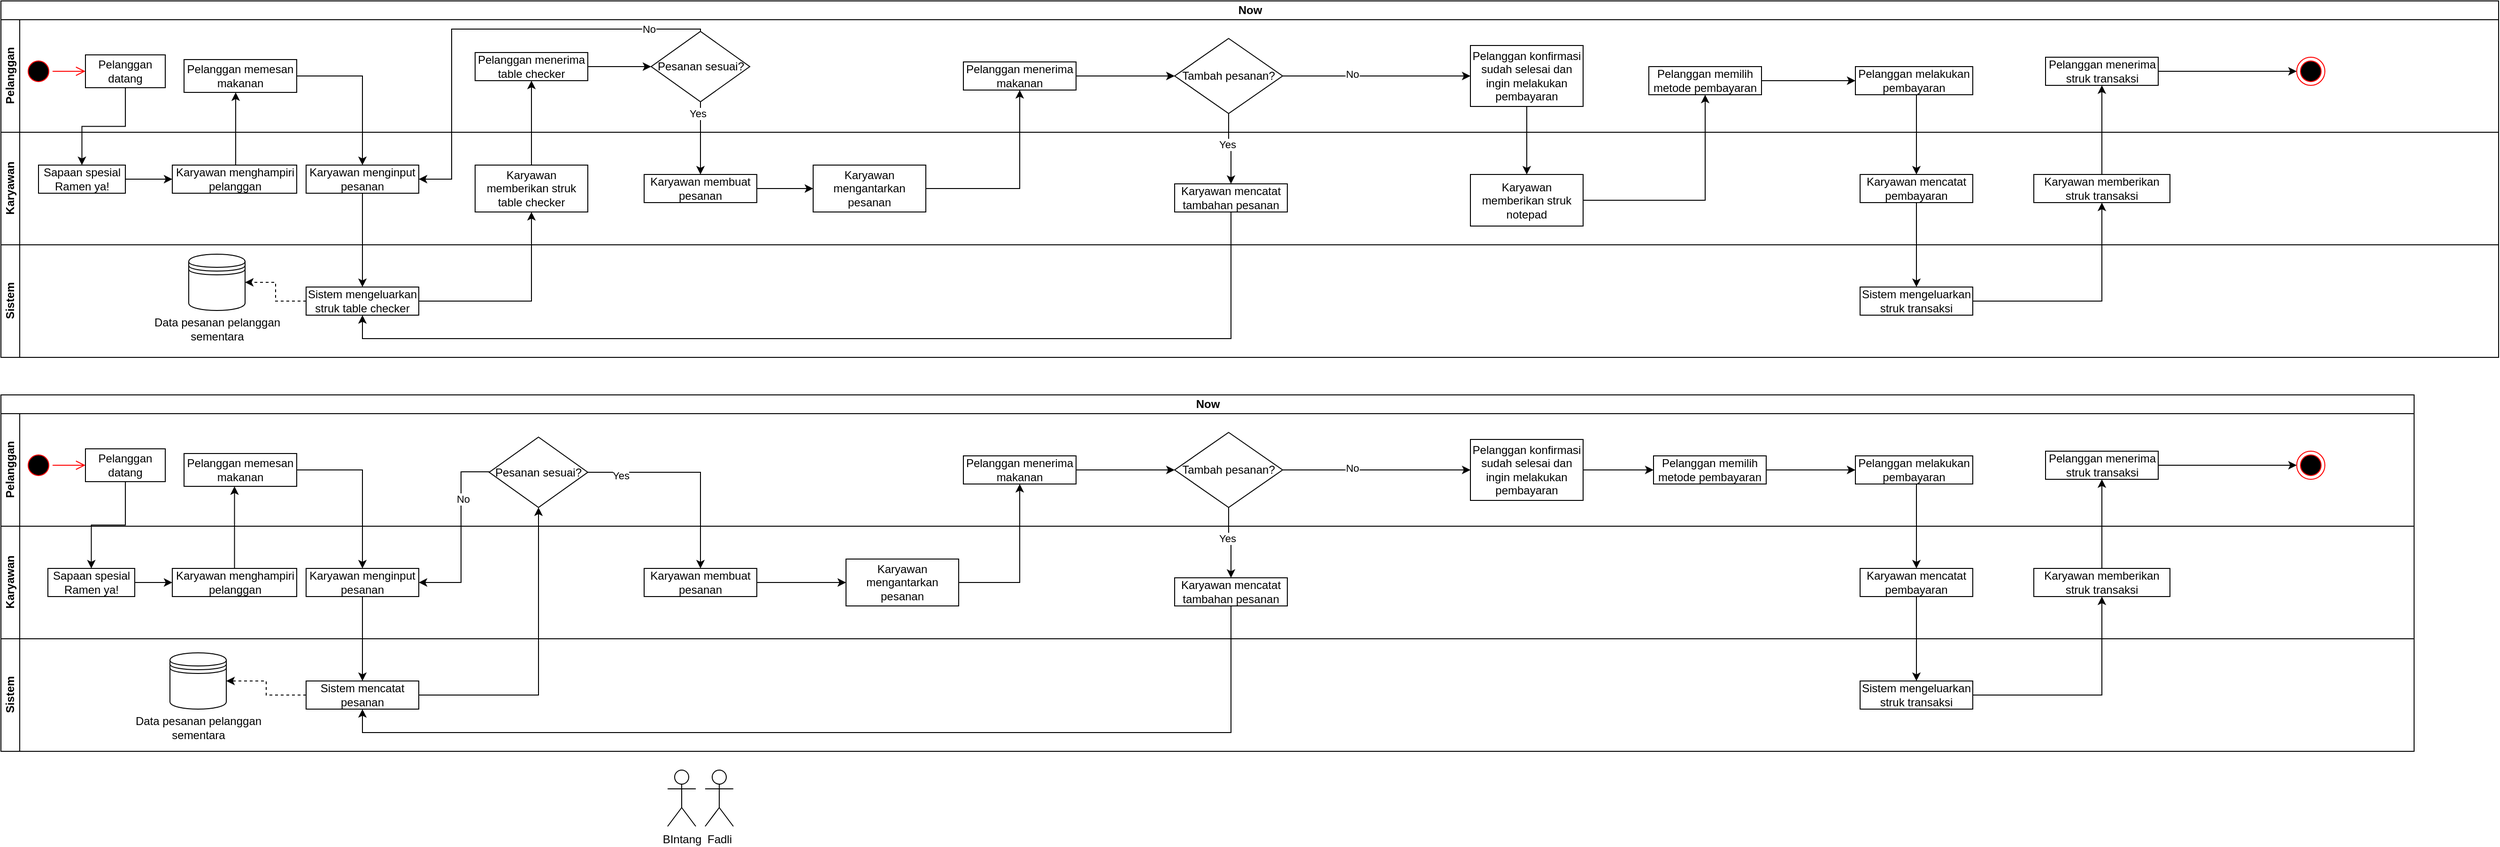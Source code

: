<mxfile version="24.2.1" type="github">
  <diagram name="Page-1" id="SbRCt0ZmpONn0QEV9wR7">
    <mxGraphModel dx="1441" dy="1906" grid="1" gridSize="10" guides="1" tooltips="1" connect="1" arrows="1" fold="1" page="1" pageScale="1" pageWidth="850" pageHeight="1100" math="0" shadow="0">
      <root>
        <mxCell id="0" />
        <mxCell id="1" parent="0" />
        <mxCell id="u6Ao8vptHAUyGuEg6a1v-1" value="Now" style="swimlane;childLayout=stackLayout;resizeParent=1;resizeParentMax=0;horizontal=1;startSize=20;horizontalStack=0;html=1;" parent="1" vertex="1">
          <mxGeometry x="70" y="-100" width="2660" height="380" as="geometry" />
        </mxCell>
        <mxCell id="u6Ao8vptHAUyGuEg6a1v-2" value="Pelanggan" style="swimlane;startSize=20;horizontal=0;html=1;" parent="u6Ao8vptHAUyGuEg6a1v-1" vertex="1">
          <mxGeometry y="20" width="2660" height="120" as="geometry" />
        </mxCell>
        <mxCell id="u6Ao8vptHAUyGuEg6a1v-5" value="" style="ellipse;html=1;shape=startState;fillColor=#000000;strokeColor=#ff0000;" parent="u6Ao8vptHAUyGuEg6a1v-2" vertex="1">
          <mxGeometry x="25" y="40" width="30" height="30" as="geometry" />
        </mxCell>
        <mxCell id="u6Ao8vptHAUyGuEg6a1v-6" value="" style="edgeStyle=orthogonalEdgeStyle;html=1;verticalAlign=bottom;endArrow=open;endSize=8;strokeColor=#ff0000;rounded=0;" parent="u6Ao8vptHAUyGuEg6a1v-2" source="u6Ao8vptHAUyGuEg6a1v-5" target="u6Ao8vptHAUyGuEg6a1v-9" edge="1">
          <mxGeometry relative="1" as="geometry">
            <mxPoint x="40" y="130" as="targetPoint" />
          </mxGeometry>
        </mxCell>
        <mxCell id="u6Ao8vptHAUyGuEg6a1v-9" value="Pelanggan datang" style="rounded=0;whiteSpace=wrap;html=1;" parent="u6Ao8vptHAUyGuEg6a1v-2" vertex="1">
          <mxGeometry x="90" y="37.5" width="85" height="35" as="geometry" />
        </mxCell>
        <mxCell id="u6Ao8vptHAUyGuEg6a1v-12" value="Pelanggan memesan makanan" style="whiteSpace=wrap;html=1;" parent="u6Ao8vptHAUyGuEg6a1v-2" vertex="1">
          <mxGeometry x="195" y="42.5" width="120" height="35" as="geometry" />
        </mxCell>
        <mxCell id="u6Ao8vptHAUyGuEg6a1v-31" style="edgeStyle=orthogonalEdgeStyle;rounded=0;orthogonalLoop=1;jettySize=auto;html=1;" parent="u6Ao8vptHAUyGuEg6a1v-2" source="u6Ao8vptHAUyGuEg6a1v-25" target="u6Ao8vptHAUyGuEg6a1v-30" edge="1">
          <mxGeometry relative="1" as="geometry" />
        </mxCell>
        <mxCell id="u6Ao8vptHAUyGuEg6a1v-48" value="No" style="edgeLabel;html=1;align=center;verticalAlign=middle;resizable=0;points=[];" parent="u6Ao8vptHAUyGuEg6a1v-31" connectable="0" vertex="1">
          <mxGeometry x="-0.259" y="2" relative="1" as="geometry">
            <mxPoint as="offset" />
          </mxGeometry>
        </mxCell>
        <mxCell id="u6Ao8vptHAUyGuEg6a1v-25" value="Tambah pesanan?" style="rhombus;whiteSpace=wrap;html=1;" parent="u6Ao8vptHAUyGuEg6a1v-2" vertex="1">
          <mxGeometry x="1250" y="20" width="115" height="80" as="geometry" />
        </mxCell>
        <mxCell id="u6Ao8vptHAUyGuEg6a1v-28" style="edgeStyle=orthogonalEdgeStyle;rounded=0;orthogonalLoop=1;jettySize=auto;html=1;" parent="u6Ao8vptHAUyGuEg6a1v-2" source="u6Ao8vptHAUyGuEg6a1v-26" target="u6Ao8vptHAUyGuEg6a1v-25" edge="1">
          <mxGeometry relative="1" as="geometry">
            <mxPoint x="1205" y="60" as="targetPoint" />
          </mxGeometry>
        </mxCell>
        <mxCell id="u6Ao8vptHAUyGuEg6a1v-26" value="Pelanggan menerima makanan" style="rounded=0;whiteSpace=wrap;html=1;" parent="u6Ao8vptHAUyGuEg6a1v-2" vertex="1">
          <mxGeometry x="1025" y="45" width="120" height="30" as="geometry" />
        </mxCell>
        <mxCell id="u6Ao8vptHAUyGuEg6a1v-30" value="Pelanggan konfirmasi sudah selesai dan ingin melakukan pembayaran" style="whiteSpace=wrap;html=1;" parent="u6Ao8vptHAUyGuEg6a1v-2" vertex="1">
          <mxGeometry x="1565" y="27.5" width="120" height="65" as="geometry" />
        </mxCell>
        <mxCell id="u6Ao8vptHAUyGuEg6a1v-35" value="Pelanggan melakukan pembayaran" style="whiteSpace=wrap;html=1;" parent="u6Ao8vptHAUyGuEg6a1v-2" vertex="1">
          <mxGeometry x="1975" y="50" width="125" height="30" as="geometry" />
        </mxCell>
        <mxCell id="u6Ao8vptHAUyGuEg6a1v-47" style="edgeStyle=orthogonalEdgeStyle;rounded=0;orthogonalLoop=1;jettySize=auto;html=1;" parent="u6Ao8vptHAUyGuEg6a1v-2" source="u6Ao8vptHAUyGuEg6a1v-44" target="u6Ao8vptHAUyGuEg6a1v-46" edge="1">
          <mxGeometry relative="1" as="geometry" />
        </mxCell>
        <mxCell id="u6Ao8vptHAUyGuEg6a1v-44" value="Pelanggan menerima struk transaksi" style="whiteSpace=wrap;html=1;" parent="u6Ao8vptHAUyGuEg6a1v-2" vertex="1">
          <mxGeometry x="2177.5" y="40" width="120" height="30" as="geometry" />
        </mxCell>
        <mxCell id="u6Ao8vptHAUyGuEg6a1v-46" value="" style="ellipse;html=1;shape=endState;fillColor=#000000;strokeColor=#ff0000;" parent="u6Ao8vptHAUyGuEg6a1v-2" vertex="1">
          <mxGeometry x="2445" y="40" width="30" height="30" as="geometry" />
        </mxCell>
        <mxCell id="u6Ao8vptHAUyGuEg6a1v-56" style="edgeStyle=orthogonalEdgeStyle;rounded=0;orthogonalLoop=1;jettySize=auto;html=1;" parent="u6Ao8vptHAUyGuEg6a1v-2" source="u6Ao8vptHAUyGuEg6a1v-54" target="u6Ao8vptHAUyGuEg6a1v-35" edge="1">
          <mxGeometry relative="1" as="geometry" />
        </mxCell>
        <mxCell id="u6Ao8vptHAUyGuEg6a1v-54" value="Pelanggan memilih metode pembayaran" style="whiteSpace=wrap;html=1;" parent="u6Ao8vptHAUyGuEg6a1v-2" vertex="1">
          <mxGeometry x="1755" y="50" width="120" height="30" as="geometry" />
        </mxCell>
        <mxCell id="u6Ao8vptHAUyGuEg6a1v-57" style="edgeStyle=orthogonalEdgeStyle;rounded=0;orthogonalLoop=1;jettySize=auto;html=1;exitX=0.5;exitY=1;exitDx=0;exitDy=0;" parent="u6Ao8vptHAUyGuEg6a1v-2" source="u6Ao8vptHAUyGuEg6a1v-35" target="u6Ao8vptHAUyGuEg6a1v-35" edge="1">
          <mxGeometry relative="1" as="geometry" />
        </mxCell>
        <mxCell id="u6Ao8vptHAUyGuEg6a1v-211" style="edgeStyle=orthogonalEdgeStyle;rounded=0;orthogonalLoop=1;jettySize=auto;html=1;" parent="u6Ao8vptHAUyGuEg6a1v-2" source="u6Ao8vptHAUyGuEg6a1v-63" target="u6Ao8vptHAUyGuEg6a1v-66" edge="1">
          <mxGeometry relative="1" as="geometry" />
        </mxCell>
        <mxCell id="u6Ao8vptHAUyGuEg6a1v-63" value="Pelanggan menerima table checker" style="rounded=0;whiteSpace=wrap;html=1;" parent="u6Ao8vptHAUyGuEg6a1v-2" vertex="1">
          <mxGeometry x="505" y="35" width="120" height="30" as="geometry" />
        </mxCell>
        <mxCell id="u6Ao8vptHAUyGuEg6a1v-66" value="Pesanan sesuai?" style="rhombus;whiteSpace=wrap;html=1;" parent="u6Ao8vptHAUyGuEg6a1v-2" vertex="1">
          <mxGeometry x="692.5" y="12.5" width="105" height="75" as="geometry" />
        </mxCell>
        <mxCell id="u6Ao8vptHAUyGuEg6a1v-3" value="Karyawan" style="swimlane;startSize=20;horizontal=0;html=1;" parent="u6Ao8vptHAUyGuEg6a1v-1" vertex="1">
          <mxGeometry y="140" width="2660" height="120" as="geometry" />
        </mxCell>
        <mxCell id="u6Ao8vptHAUyGuEg6a1v-10" value="Karyawan menghampiri pelanggan" style="whiteSpace=wrap;html=1;" parent="u6Ao8vptHAUyGuEg6a1v-3" vertex="1">
          <mxGeometry x="182.5" y="35" width="132.5" height="30" as="geometry" />
        </mxCell>
        <mxCell id="u6Ao8vptHAUyGuEg6a1v-14" value="Karyawan menginput pesanan" style="whiteSpace=wrap;html=1;" parent="u6Ao8vptHAUyGuEg6a1v-3" vertex="1">
          <mxGeometry x="325" y="35" width="120" height="30" as="geometry" />
        </mxCell>
        <mxCell id="u6Ao8vptHAUyGuEg6a1v-18" value="Karyawan memberikan struk table checker" style="whiteSpace=wrap;html=1;" parent="u6Ao8vptHAUyGuEg6a1v-3" vertex="1">
          <mxGeometry x="505" y="35" width="120" height="50" as="geometry" />
        </mxCell>
        <mxCell id="u6Ao8vptHAUyGuEg6a1v-20" value="Karyawan mengantarkan pesanan" style="rounded=0;whiteSpace=wrap;html=1;" parent="u6Ao8vptHAUyGuEg6a1v-3" vertex="1">
          <mxGeometry x="865" y="35" width="120" height="50" as="geometry" />
        </mxCell>
        <mxCell id="u6Ao8vptHAUyGuEg6a1v-23" style="edgeStyle=orthogonalEdgeStyle;rounded=0;orthogonalLoop=1;jettySize=auto;html=1;" parent="u6Ao8vptHAUyGuEg6a1v-3" source="u6Ao8vptHAUyGuEg6a1v-21" target="u6Ao8vptHAUyGuEg6a1v-20" edge="1">
          <mxGeometry relative="1" as="geometry" />
        </mxCell>
        <mxCell id="u6Ao8vptHAUyGuEg6a1v-21" value="Karyawan membuat pesanan" style="rounded=0;whiteSpace=wrap;html=1;" parent="u6Ao8vptHAUyGuEg6a1v-3" vertex="1">
          <mxGeometry x="685" y="45" width="120" height="30" as="geometry" />
        </mxCell>
        <mxCell id="u6Ao8vptHAUyGuEg6a1v-33" value="Karyawan memberikan struk notepad" style="whiteSpace=wrap;html=1;" parent="u6Ao8vptHAUyGuEg6a1v-3" vertex="1">
          <mxGeometry x="1565" y="45" width="120" height="55" as="geometry" />
        </mxCell>
        <mxCell id="u6Ao8vptHAUyGuEg6a1v-37" value="Karyawan mencatat pembayaran" style="whiteSpace=wrap;html=1;" parent="u6Ao8vptHAUyGuEg6a1v-3" vertex="1">
          <mxGeometry x="1980" y="45" width="120" height="30" as="geometry" />
        </mxCell>
        <mxCell id="u6Ao8vptHAUyGuEg6a1v-41" value="Karyawan memberikan struk transaksi" style="whiteSpace=wrap;html=1;" parent="u6Ao8vptHAUyGuEg6a1v-3" vertex="1">
          <mxGeometry x="2165" y="45" width="145" height="30" as="geometry" />
        </mxCell>
        <mxCell id="u6Ao8vptHAUyGuEg6a1v-49" value="Karyawan mencatat tambahan pesanan" style="whiteSpace=wrap;html=1;" parent="u6Ao8vptHAUyGuEg6a1v-3" vertex="1">
          <mxGeometry x="1250" y="55" width="120" height="30" as="geometry" />
        </mxCell>
        <mxCell id="u6Ao8vptHAUyGuEg6a1v-215" style="edgeStyle=orthogonalEdgeStyle;rounded=0;orthogonalLoop=1;jettySize=auto;html=1;" parent="u6Ao8vptHAUyGuEg6a1v-3" source="u6Ao8vptHAUyGuEg6a1v-213" target="u6Ao8vptHAUyGuEg6a1v-10" edge="1">
          <mxGeometry relative="1" as="geometry" />
        </mxCell>
        <mxCell id="u6Ao8vptHAUyGuEg6a1v-213" value="Sapaan spesial Ramen ya!" style="whiteSpace=wrap;html=1;" parent="u6Ao8vptHAUyGuEg6a1v-3" vertex="1">
          <mxGeometry x="40" y="35" width="92.5" height="30" as="geometry" />
        </mxCell>
        <mxCell id="u6Ao8vptHAUyGuEg6a1v-4" value="Sistem" style="swimlane;startSize=20;horizontal=0;html=1;" parent="u6Ao8vptHAUyGuEg6a1v-1" vertex="1">
          <mxGeometry y="260" width="2660" height="120" as="geometry" />
        </mxCell>
        <mxCell id="u6Ao8vptHAUyGuEg6a1v-210" style="edgeStyle=orthogonalEdgeStyle;rounded=0;orthogonalLoop=1;jettySize=auto;html=1;dashed=1;" parent="u6Ao8vptHAUyGuEg6a1v-4" source="u6Ao8vptHAUyGuEg6a1v-16" target="u6Ao8vptHAUyGuEg6a1v-207" edge="1">
          <mxGeometry relative="1" as="geometry" />
        </mxCell>
        <mxCell id="u6Ao8vptHAUyGuEg6a1v-16" value="Sistem mengeluarkan struk table checker" style="whiteSpace=wrap;html=1;" parent="u6Ao8vptHAUyGuEg6a1v-4" vertex="1">
          <mxGeometry x="325" y="45" width="120" height="30" as="geometry" />
        </mxCell>
        <mxCell id="u6Ao8vptHAUyGuEg6a1v-39" value="Sistem mengeluarkan struk transaksi" style="whiteSpace=wrap;html=1;" parent="u6Ao8vptHAUyGuEg6a1v-4" vertex="1">
          <mxGeometry x="1980" y="45" width="120" height="30" as="geometry" />
        </mxCell>
        <mxCell id="u6Ao8vptHAUyGuEg6a1v-207" value="" style="shape=datastore;whiteSpace=wrap;html=1;" parent="u6Ao8vptHAUyGuEg6a1v-4" vertex="1">
          <mxGeometry x="200" y="10" width="60" height="60" as="geometry" />
        </mxCell>
        <mxCell id="u6Ao8vptHAUyGuEg6a1v-208" value="Data pesanan pelanggan&lt;br&gt;sementara" style="text;html=1;align=center;verticalAlign=middle;resizable=0;points=[];autosize=1;strokeColor=none;fillColor=none;" parent="u6Ao8vptHAUyGuEg6a1v-4" vertex="1">
          <mxGeometry x="150" y="70" width="160" height="40" as="geometry" />
        </mxCell>
        <mxCell id="u6Ao8vptHAUyGuEg6a1v-13" style="edgeStyle=orthogonalEdgeStyle;rounded=0;orthogonalLoop=1;jettySize=auto;html=1;" parent="u6Ao8vptHAUyGuEg6a1v-1" source="u6Ao8vptHAUyGuEg6a1v-10" target="u6Ao8vptHAUyGuEg6a1v-12" edge="1">
          <mxGeometry relative="1" as="geometry">
            <Array as="points">
              <mxPoint x="250" y="140" />
              <mxPoint x="250" y="140" />
            </Array>
          </mxGeometry>
        </mxCell>
        <mxCell id="u6Ao8vptHAUyGuEg6a1v-15" style="edgeStyle=orthogonalEdgeStyle;rounded=0;orthogonalLoop=1;jettySize=auto;html=1;" parent="u6Ao8vptHAUyGuEg6a1v-1" source="u6Ao8vptHAUyGuEg6a1v-12" target="u6Ao8vptHAUyGuEg6a1v-14" edge="1">
          <mxGeometry relative="1" as="geometry" />
        </mxCell>
        <mxCell id="u6Ao8vptHAUyGuEg6a1v-17" style="edgeStyle=orthogonalEdgeStyle;rounded=0;orthogonalLoop=1;jettySize=auto;html=1;" parent="u6Ao8vptHAUyGuEg6a1v-1" source="u6Ao8vptHAUyGuEg6a1v-14" target="u6Ao8vptHAUyGuEg6a1v-16" edge="1">
          <mxGeometry relative="1" as="geometry" />
        </mxCell>
        <mxCell id="u6Ao8vptHAUyGuEg6a1v-19" style="edgeStyle=orthogonalEdgeStyle;rounded=0;orthogonalLoop=1;jettySize=auto;html=1;" parent="u6Ao8vptHAUyGuEg6a1v-1" source="u6Ao8vptHAUyGuEg6a1v-16" target="u6Ao8vptHAUyGuEg6a1v-18" edge="1">
          <mxGeometry relative="1" as="geometry" />
        </mxCell>
        <mxCell id="u6Ao8vptHAUyGuEg6a1v-27" style="edgeStyle=orthogonalEdgeStyle;rounded=0;orthogonalLoop=1;jettySize=auto;html=1;" parent="u6Ao8vptHAUyGuEg6a1v-1" source="u6Ao8vptHAUyGuEg6a1v-20" target="u6Ao8vptHAUyGuEg6a1v-26" edge="1">
          <mxGeometry relative="1" as="geometry" />
        </mxCell>
        <mxCell id="u6Ao8vptHAUyGuEg6a1v-34" style="edgeStyle=orthogonalEdgeStyle;rounded=0;orthogonalLoop=1;jettySize=auto;html=1;" parent="u6Ao8vptHAUyGuEg6a1v-1" source="u6Ao8vptHAUyGuEg6a1v-30" target="u6Ao8vptHAUyGuEg6a1v-33" edge="1">
          <mxGeometry relative="1" as="geometry" />
        </mxCell>
        <mxCell id="u6Ao8vptHAUyGuEg6a1v-50" style="edgeStyle=orthogonalEdgeStyle;rounded=0;orthogonalLoop=1;jettySize=auto;html=1;" parent="u6Ao8vptHAUyGuEg6a1v-1" source="u6Ao8vptHAUyGuEg6a1v-25" target="u6Ao8vptHAUyGuEg6a1v-49" edge="1">
          <mxGeometry relative="1" as="geometry" />
        </mxCell>
        <mxCell id="u6Ao8vptHAUyGuEg6a1v-51" value="Yes" style="edgeLabel;html=1;align=center;verticalAlign=middle;resizable=0;points=[];" parent="u6Ao8vptHAUyGuEg6a1v-50" connectable="0" vertex="1">
          <mxGeometry x="-0.145" y="-2" relative="1" as="geometry">
            <mxPoint as="offset" />
          </mxGeometry>
        </mxCell>
        <mxCell id="u6Ao8vptHAUyGuEg6a1v-52" style="edgeStyle=orthogonalEdgeStyle;rounded=0;orthogonalLoop=1;jettySize=auto;html=1;" parent="u6Ao8vptHAUyGuEg6a1v-1" source="u6Ao8vptHAUyGuEg6a1v-49" target="u6Ao8vptHAUyGuEg6a1v-16" edge="1">
          <mxGeometry relative="1" as="geometry">
            <Array as="points">
              <mxPoint x="1310" y="360" />
              <mxPoint x="385" y="360" />
            </Array>
          </mxGeometry>
        </mxCell>
        <mxCell id="u6Ao8vptHAUyGuEg6a1v-55" style="edgeStyle=orthogonalEdgeStyle;rounded=0;orthogonalLoop=1;jettySize=auto;html=1;" parent="u6Ao8vptHAUyGuEg6a1v-1" source="u6Ao8vptHAUyGuEg6a1v-33" target="u6Ao8vptHAUyGuEg6a1v-54" edge="1">
          <mxGeometry relative="1" as="geometry" />
        </mxCell>
        <mxCell id="u6Ao8vptHAUyGuEg6a1v-59" style="edgeStyle=orthogonalEdgeStyle;rounded=0;orthogonalLoop=1;jettySize=auto;html=1;" parent="u6Ao8vptHAUyGuEg6a1v-1" source="u6Ao8vptHAUyGuEg6a1v-37" target="u6Ao8vptHAUyGuEg6a1v-39" edge="1">
          <mxGeometry relative="1" as="geometry">
            <Array as="points">
              <mxPoint x="2040" y="280" />
              <mxPoint x="2040" y="280" />
            </Array>
          </mxGeometry>
        </mxCell>
        <mxCell id="u6Ao8vptHAUyGuEg6a1v-60" style="edgeStyle=orthogonalEdgeStyle;rounded=0;orthogonalLoop=1;jettySize=auto;html=1;" parent="u6Ao8vptHAUyGuEg6a1v-1" source="u6Ao8vptHAUyGuEg6a1v-39" target="u6Ao8vptHAUyGuEg6a1v-41" edge="1">
          <mxGeometry relative="1" as="geometry" />
        </mxCell>
        <mxCell id="u6Ao8vptHAUyGuEg6a1v-61" style="edgeStyle=orthogonalEdgeStyle;rounded=0;orthogonalLoop=1;jettySize=auto;html=1;" parent="u6Ao8vptHAUyGuEg6a1v-1" source="u6Ao8vptHAUyGuEg6a1v-41" target="u6Ao8vptHAUyGuEg6a1v-44" edge="1">
          <mxGeometry relative="1" as="geometry" />
        </mxCell>
        <mxCell id="u6Ao8vptHAUyGuEg6a1v-64" style="edgeStyle=orthogonalEdgeStyle;rounded=0;orthogonalLoop=1;jettySize=auto;html=1;" parent="u6Ao8vptHAUyGuEg6a1v-1" source="u6Ao8vptHAUyGuEg6a1v-18" target="u6Ao8vptHAUyGuEg6a1v-63" edge="1">
          <mxGeometry relative="1" as="geometry" />
        </mxCell>
        <mxCell id="u6Ao8vptHAUyGuEg6a1v-69" style="edgeStyle=orthogonalEdgeStyle;rounded=0;orthogonalLoop=1;jettySize=auto;html=1;" parent="u6Ao8vptHAUyGuEg6a1v-1" source="u6Ao8vptHAUyGuEg6a1v-66" target="u6Ao8vptHAUyGuEg6a1v-21" edge="1">
          <mxGeometry relative="1" as="geometry" />
        </mxCell>
        <mxCell id="u6Ao8vptHAUyGuEg6a1v-70" value="Yes" style="edgeLabel;html=1;align=center;verticalAlign=middle;resizable=0;points=[];" parent="u6Ao8vptHAUyGuEg6a1v-69" connectable="0" vertex="1">
          <mxGeometry x="-0.686" y="-3" relative="1" as="geometry">
            <mxPoint as="offset" />
          </mxGeometry>
        </mxCell>
        <mxCell id="u6Ao8vptHAUyGuEg6a1v-67" style="edgeStyle=orthogonalEdgeStyle;rounded=0;orthogonalLoop=1;jettySize=auto;html=1;exitX=0.5;exitY=0;exitDx=0;exitDy=0;" parent="u6Ao8vptHAUyGuEg6a1v-1" source="u6Ao8vptHAUyGuEg6a1v-66" target="u6Ao8vptHAUyGuEg6a1v-14" edge="1">
          <mxGeometry relative="1" as="geometry">
            <Array as="points">
              <mxPoint x="745" y="30" />
              <mxPoint x="480" y="30" />
              <mxPoint x="480" y="190" />
            </Array>
          </mxGeometry>
        </mxCell>
        <mxCell id="u6Ao8vptHAUyGuEg6a1v-68" value="No" style="edgeLabel;html=1;align=center;verticalAlign=middle;resizable=0;points=[];" parent="u6Ao8vptHAUyGuEg6a1v-67" connectable="0" vertex="1">
          <mxGeometry x="-0.75" relative="1" as="geometry">
            <mxPoint as="offset" />
          </mxGeometry>
        </mxCell>
        <mxCell id="u6Ao8vptHAUyGuEg6a1v-71" style="edgeStyle=orthogonalEdgeStyle;rounded=0;orthogonalLoop=1;jettySize=auto;html=1;" parent="u6Ao8vptHAUyGuEg6a1v-1" source="u6Ao8vptHAUyGuEg6a1v-35" target="u6Ao8vptHAUyGuEg6a1v-37" edge="1">
          <mxGeometry relative="1" as="geometry">
            <Array as="points">
              <mxPoint x="2040" y="120" />
              <mxPoint x="2040" y="120" />
            </Array>
          </mxGeometry>
        </mxCell>
        <mxCell id="u6Ao8vptHAUyGuEg6a1v-214" style="edgeStyle=orthogonalEdgeStyle;rounded=0;orthogonalLoop=1;jettySize=auto;html=1;" parent="u6Ao8vptHAUyGuEg6a1v-1" source="u6Ao8vptHAUyGuEg6a1v-9" target="u6Ao8vptHAUyGuEg6a1v-213" edge="1">
          <mxGeometry relative="1" as="geometry" />
        </mxCell>
        <mxCell id="u6Ao8vptHAUyGuEg6a1v-141" value="Now" style="swimlane;childLayout=stackLayout;resizeParent=1;resizeParentMax=0;horizontal=1;startSize=20;horizontalStack=0;html=1;" parent="1" vertex="1">
          <mxGeometry x="70" y="320" width="2570" height="380" as="geometry" />
        </mxCell>
        <mxCell id="u6Ao8vptHAUyGuEg6a1v-142" value="Pelanggan" style="swimlane;startSize=20;horizontal=0;html=1;" parent="u6Ao8vptHAUyGuEg6a1v-141" vertex="1">
          <mxGeometry y="20" width="2570" height="120" as="geometry" />
        </mxCell>
        <mxCell id="u6Ao8vptHAUyGuEg6a1v-143" value="" style="ellipse;html=1;shape=startState;fillColor=#000000;strokeColor=#ff0000;" parent="u6Ao8vptHAUyGuEg6a1v-142" vertex="1">
          <mxGeometry x="25" y="40" width="30" height="30" as="geometry" />
        </mxCell>
        <mxCell id="u6Ao8vptHAUyGuEg6a1v-144" value="" style="edgeStyle=orthogonalEdgeStyle;html=1;verticalAlign=bottom;endArrow=open;endSize=8;strokeColor=#ff0000;rounded=0;" parent="u6Ao8vptHAUyGuEg6a1v-142" source="u6Ao8vptHAUyGuEg6a1v-143" target="u6Ao8vptHAUyGuEg6a1v-145" edge="1">
          <mxGeometry relative="1" as="geometry">
            <mxPoint x="40" y="130" as="targetPoint" />
          </mxGeometry>
        </mxCell>
        <mxCell id="u6Ao8vptHAUyGuEg6a1v-145" value="Pelanggan datang" style="rounded=0;whiteSpace=wrap;html=1;" parent="u6Ao8vptHAUyGuEg6a1v-142" vertex="1">
          <mxGeometry x="90" y="37.5" width="85" height="35" as="geometry" />
        </mxCell>
        <mxCell id="u6Ao8vptHAUyGuEg6a1v-146" value="Pelanggan memesan makanan" style="whiteSpace=wrap;html=1;" parent="u6Ao8vptHAUyGuEg6a1v-142" vertex="1">
          <mxGeometry x="195" y="42.5" width="120" height="35" as="geometry" />
        </mxCell>
        <mxCell id="u6Ao8vptHAUyGuEg6a1v-147" style="edgeStyle=orthogonalEdgeStyle;rounded=0;orthogonalLoop=1;jettySize=auto;html=1;" parent="u6Ao8vptHAUyGuEg6a1v-142" source="u6Ao8vptHAUyGuEg6a1v-149" target="u6Ao8vptHAUyGuEg6a1v-153" edge="1">
          <mxGeometry relative="1" as="geometry" />
        </mxCell>
        <mxCell id="u6Ao8vptHAUyGuEg6a1v-148" value="No" style="edgeLabel;html=1;align=center;verticalAlign=middle;resizable=0;points=[];" parent="u6Ao8vptHAUyGuEg6a1v-147" connectable="0" vertex="1">
          <mxGeometry x="-0.259" y="2" relative="1" as="geometry">
            <mxPoint as="offset" />
          </mxGeometry>
        </mxCell>
        <mxCell id="u6Ao8vptHAUyGuEg6a1v-149" value="Tambah pesanan?" style="rhombus;whiteSpace=wrap;html=1;" parent="u6Ao8vptHAUyGuEg6a1v-142" vertex="1">
          <mxGeometry x="1250" y="20" width="115" height="80" as="geometry" />
        </mxCell>
        <mxCell id="u6Ao8vptHAUyGuEg6a1v-150" style="edgeStyle=orthogonalEdgeStyle;rounded=0;orthogonalLoop=1;jettySize=auto;html=1;" parent="u6Ao8vptHAUyGuEg6a1v-142" source="u6Ao8vptHAUyGuEg6a1v-151" target="u6Ao8vptHAUyGuEg6a1v-149" edge="1">
          <mxGeometry relative="1" as="geometry">
            <mxPoint x="1205" y="60" as="targetPoint" />
          </mxGeometry>
        </mxCell>
        <mxCell id="u6Ao8vptHAUyGuEg6a1v-151" value="Pelanggan menerima makanan" style="rounded=0;whiteSpace=wrap;html=1;" parent="u6Ao8vptHAUyGuEg6a1v-142" vertex="1">
          <mxGeometry x="1025" y="45" width="120" height="30" as="geometry" />
        </mxCell>
        <mxCell id="u6Ao8vptHAUyGuEg6a1v-152" style="edgeStyle=orthogonalEdgeStyle;rounded=0;orthogonalLoop=1;jettySize=auto;html=1;" parent="u6Ao8vptHAUyGuEg6a1v-142" source="u6Ao8vptHAUyGuEg6a1v-153" target="u6Ao8vptHAUyGuEg6a1v-159" edge="1">
          <mxGeometry relative="1" as="geometry" />
        </mxCell>
        <mxCell id="u6Ao8vptHAUyGuEg6a1v-153" value="Pelanggan konfirmasi sudah selesai dan ingin melakukan pembayaran" style="whiteSpace=wrap;html=1;" parent="u6Ao8vptHAUyGuEg6a1v-142" vertex="1">
          <mxGeometry x="1565" y="27.5" width="120" height="65" as="geometry" />
        </mxCell>
        <mxCell id="u6Ao8vptHAUyGuEg6a1v-154" value="Pelanggan melakukan pembayaran" style="whiteSpace=wrap;html=1;" parent="u6Ao8vptHAUyGuEg6a1v-142" vertex="1">
          <mxGeometry x="1975" y="45" width="125" height="30" as="geometry" />
        </mxCell>
        <mxCell id="u6Ao8vptHAUyGuEg6a1v-155" style="edgeStyle=orthogonalEdgeStyle;rounded=0;orthogonalLoop=1;jettySize=auto;html=1;" parent="u6Ao8vptHAUyGuEg6a1v-142" source="u6Ao8vptHAUyGuEg6a1v-156" target="u6Ao8vptHAUyGuEg6a1v-157" edge="1">
          <mxGeometry relative="1" as="geometry" />
        </mxCell>
        <mxCell id="u6Ao8vptHAUyGuEg6a1v-156" value="Pelanggan menerima struk transaksi" style="whiteSpace=wrap;html=1;" parent="u6Ao8vptHAUyGuEg6a1v-142" vertex="1">
          <mxGeometry x="2177.5" y="40" width="120" height="30" as="geometry" />
        </mxCell>
        <mxCell id="u6Ao8vptHAUyGuEg6a1v-157" value="" style="ellipse;html=1;shape=endState;fillColor=#000000;strokeColor=#ff0000;" parent="u6Ao8vptHAUyGuEg6a1v-142" vertex="1">
          <mxGeometry x="2445" y="40" width="30" height="30" as="geometry" />
        </mxCell>
        <mxCell id="u6Ao8vptHAUyGuEg6a1v-158" style="edgeStyle=orthogonalEdgeStyle;rounded=0;orthogonalLoop=1;jettySize=auto;html=1;" parent="u6Ao8vptHAUyGuEg6a1v-142" source="u6Ao8vptHAUyGuEg6a1v-159" target="u6Ao8vptHAUyGuEg6a1v-154" edge="1">
          <mxGeometry relative="1" as="geometry" />
        </mxCell>
        <mxCell id="u6Ao8vptHAUyGuEg6a1v-159" value="Pelanggan memilih metode pembayaran" style="whiteSpace=wrap;html=1;" parent="u6Ao8vptHAUyGuEg6a1v-142" vertex="1">
          <mxGeometry x="1760" y="45" width="120" height="30" as="geometry" />
        </mxCell>
        <mxCell id="u6Ao8vptHAUyGuEg6a1v-160" style="edgeStyle=orthogonalEdgeStyle;rounded=0;orthogonalLoop=1;jettySize=auto;html=1;exitX=0.5;exitY=1;exitDx=0;exitDy=0;" parent="u6Ao8vptHAUyGuEg6a1v-142" source="u6Ao8vptHAUyGuEg6a1v-154" target="u6Ao8vptHAUyGuEg6a1v-154" edge="1">
          <mxGeometry relative="1" as="geometry" />
        </mxCell>
        <mxCell id="u6Ao8vptHAUyGuEg6a1v-161" value="Pesanan sesuai?" style="rhombus;whiteSpace=wrap;html=1;" parent="u6Ao8vptHAUyGuEg6a1v-142" vertex="1">
          <mxGeometry x="520" y="25" width="105" height="75" as="geometry" />
        </mxCell>
        <mxCell id="u6Ao8vptHAUyGuEg6a1v-162" value="Karyawan" style="swimlane;startSize=20;horizontal=0;html=1;" parent="u6Ao8vptHAUyGuEg6a1v-141" vertex="1">
          <mxGeometry y="140" width="2570" height="120" as="geometry" />
        </mxCell>
        <mxCell id="u6Ao8vptHAUyGuEg6a1v-163" value="Karyawan menghampiri pelanggan" style="whiteSpace=wrap;html=1;" parent="u6Ao8vptHAUyGuEg6a1v-162" vertex="1">
          <mxGeometry x="182.5" y="45" width="132.5" height="30" as="geometry" />
        </mxCell>
        <mxCell id="u6Ao8vptHAUyGuEg6a1v-164" value="Karyawan menginput pesanan" style="whiteSpace=wrap;html=1;" parent="u6Ao8vptHAUyGuEg6a1v-162" vertex="1">
          <mxGeometry x="325" y="45" width="120" height="30" as="geometry" />
        </mxCell>
        <mxCell id="u6Ao8vptHAUyGuEg6a1v-165" value="Karyawan mengantarkan pesanan" style="rounded=0;whiteSpace=wrap;html=1;" parent="u6Ao8vptHAUyGuEg6a1v-162" vertex="1">
          <mxGeometry x="900" y="35" width="120" height="50" as="geometry" />
        </mxCell>
        <mxCell id="u6Ao8vptHAUyGuEg6a1v-166" style="edgeStyle=orthogonalEdgeStyle;rounded=0;orthogonalLoop=1;jettySize=auto;html=1;" parent="u6Ao8vptHAUyGuEg6a1v-162" source="u6Ao8vptHAUyGuEg6a1v-167" target="u6Ao8vptHAUyGuEg6a1v-165" edge="1">
          <mxGeometry relative="1" as="geometry" />
        </mxCell>
        <mxCell id="u6Ao8vptHAUyGuEg6a1v-167" value="Karyawan membuat pesanan" style="rounded=0;whiteSpace=wrap;html=1;" parent="u6Ao8vptHAUyGuEg6a1v-162" vertex="1">
          <mxGeometry x="685" y="45" width="120" height="30" as="geometry" />
        </mxCell>
        <mxCell id="u6Ao8vptHAUyGuEg6a1v-168" value="Karyawan mencatat pembayaran" style="whiteSpace=wrap;html=1;" parent="u6Ao8vptHAUyGuEg6a1v-162" vertex="1">
          <mxGeometry x="1980" y="45" width="120" height="30" as="geometry" />
        </mxCell>
        <mxCell id="u6Ao8vptHAUyGuEg6a1v-169" value="Karyawan memberikan struk transaksi" style="whiteSpace=wrap;html=1;" parent="u6Ao8vptHAUyGuEg6a1v-162" vertex="1">
          <mxGeometry x="2165" y="45" width="145" height="30" as="geometry" />
        </mxCell>
        <mxCell id="u6Ao8vptHAUyGuEg6a1v-170" value="Karyawan mencatat tambahan pesanan" style="whiteSpace=wrap;html=1;" parent="u6Ao8vptHAUyGuEg6a1v-162" vertex="1">
          <mxGeometry x="1250" y="55" width="120" height="30" as="geometry" />
        </mxCell>
        <mxCell id="u6Ao8vptHAUyGuEg6a1v-217" style="edgeStyle=orthogonalEdgeStyle;rounded=0;orthogonalLoop=1;jettySize=auto;html=1;" parent="u6Ao8vptHAUyGuEg6a1v-162" source="u6Ao8vptHAUyGuEg6a1v-216" target="u6Ao8vptHAUyGuEg6a1v-163" edge="1">
          <mxGeometry relative="1" as="geometry" />
        </mxCell>
        <mxCell id="u6Ao8vptHAUyGuEg6a1v-216" value="Sapaan spesial Ramen ya!" style="whiteSpace=wrap;html=1;" parent="u6Ao8vptHAUyGuEg6a1v-162" vertex="1">
          <mxGeometry x="50" y="45" width="92.5" height="30" as="geometry" />
        </mxCell>
        <mxCell id="u6Ao8vptHAUyGuEg6a1v-171" value="Sistem" style="swimlane;startSize=20;horizontal=0;html=1;" parent="u6Ao8vptHAUyGuEg6a1v-141" vertex="1">
          <mxGeometry y="260" width="2570" height="120" as="geometry" />
        </mxCell>
        <mxCell id="u6Ao8vptHAUyGuEg6a1v-172" style="edgeStyle=orthogonalEdgeStyle;rounded=0;orthogonalLoop=1;jettySize=auto;html=1;dashed=1;" parent="u6Ao8vptHAUyGuEg6a1v-171" source="u6Ao8vptHAUyGuEg6a1v-173" target="u6Ao8vptHAUyGuEg6a1v-175" edge="1">
          <mxGeometry relative="1" as="geometry" />
        </mxCell>
        <mxCell id="u6Ao8vptHAUyGuEg6a1v-173" value="Sistem mencatat pesanan" style="whiteSpace=wrap;html=1;" parent="u6Ao8vptHAUyGuEg6a1v-171" vertex="1">
          <mxGeometry x="325" y="45" width="120" height="30" as="geometry" />
        </mxCell>
        <mxCell id="u6Ao8vptHAUyGuEg6a1v-174" value="Sistem mengeluarkan struk transaksi" style="whiteSpace=wrap;html=1;" parent="u6Ao8vptHAUyGuEg6a1v-171" vertex="1">
          <mxGeometry x="1980" y="45" width="120" height="30" as="geometry" />
        </mxCell>
        <mxCell id="u6Ao8vptHAUyGuEg6a1v-175" value="" style="shape=datastore;whiteSpace=wrap;html=1;" parent="u6Ao8vptHAUyGuEg6a1v-171" vertex="1">
          <mxGeometry x="180" y="15" width="60" height="60" as="geometry" />
        </mxCell>
        <mxCell id="u6Ao8vptHAUyGuEg6a1v-176" value="Data pesanan pelanggan&lt;br&gt;sementara" style="text;html=1;align=center;verticalAlign=middle;resizable=0;points=[];autosize=1;strokeColor=none;fillColor=none;" parent="u6Ao8vptHAUyGuEg6a1v-171" vertex="1">
          <mxGeometry x="130" y="75" width="160" height="40" as="geometry" />
        </mxCell>
        <mxCell id="u6Ao8vptHAUyGuEg6a1v-178" style="edgeStyle=orthogonalEdgeStyle;rounded=0;orthogonalLoop=1;jettySize=auto;html=1;" parent="u6Ao8vptHAUyGuEg6a1v-141" source="u6Ao8vptHAUyGuEg6a1v-163" target="u6Ao8vptHAUyGuEg6a1v-146" edge="1">
          <mxGeometry relative="1" as="geometry">
            <Array as="points">
              <mxPoint x="255" y="200" />
            </Array>
          </mxGeometry>
        </mxCell>
        <mxCell id="u6Ao8vptHAUyGuEg6a1v-179" style="edgeStyle=orthogonalEdgeStyle;rounded=0;orthogonalLoop=1;jettySize=auto;html=1;" parent="u6Ao8vptHAUyGuEg6a1v-141" source="u6Ao8vptHAUyGuEg6a1v-146" target="u6Ao8vptHAUyGuEg6a1v-164" edge="1">
          <mxGeometry relative="1" as="geometry" />
        </mxCell>
        <mxCell id="u6Ao8vptHAUyGuEg6a1v-180" style="edgeStyle=orthogonalEdgeStyle;rounded=0;orthogonalLoop=1;jettySize=auto;html=1;" parent="u6Ao8vptHAUyGuEg6a1v-141" source="u6Ao8vptHAUyGuEg6a1v-164" target="u6Ao8vptHAUyGuEg6a1v-173" edge="1">
          <mxGeometry relative="1" as="geometry">
            <Array as="points">
              <mxPoint x="385" y="240" />
              <mxPoint x="385" y="240" />
            </Array>
          </mxGeometry>
        </mxCell>
        <mxCell id="u6Ao8vptHAUyGuEg6a1v-181" style="edgeStyle=orthogonalEdgeStyle;rounded=0;orthogonalLoop=1;jettySize=auto;html=1;" parent="u6Ao8vptHAUyGuEg6a1v-141" source="u6Ao8vptHAUyGuEg6a1v-165" target="u6Ao8vptHAUyGuEg6a1v-151" edge="1">
          <mxGeometry relative="1" as="geometry" />
        </mxCell>
        <mxCell id="u6Ao8vptHAUyGuEg6a1v-182" style="edgeStyle=orthogonalEdgeStyle;rounded=0;orthogonalLoop=1;jettySize=auto;html=1;" parent="u6Ao8vptHAUyGuEg6a1v-141" source="u6Ao8vptHAUyGuEg6a1v-149" target="u6Ao8vptHAUyGuEg6a1v-170" edge="1">
          <mxGeometry relative="1" as="geometry" />
        </mxCell>
        <mxCell id="u6Ao8vptHAUyGuEg6a1v-183" value="Yes" style="edgeLabel;html=1;align=center;verticalAlign=middle;resizable=0;points=[];" parent="u6Ao8vptHAUyGuEg6a1v-182" connectable="0" vertex="1">
          <mxGeometry x="-0.145" y="-2" relative="1" as="geometry">
            <mxPoint as="offset" />
          </mxGeometry>
        </mxCell>
        <mxCell id="u6Ao8vptHAUyGuEg6a1v-184" style="edgeStyle=orthogonalEdgeStyle;rounded=0;orthogonalLoop=1;jettySize=auto;html=1;" parent="u6Ao8vptHAUyGuEg6a1v-141" source="u6Ao8vptHAUyGuEg6a1v-170" target="u6Ao8vptHAUyGuEg6a1v-173" edge="1">
          <mxGeometry relative="1" as="geometry">
            <Array as="points">
              <mxPoint x="1310" y="360" />
              <mxPoint x="385" y="360" />
            </Array>
          </mxGeometry>
        </mxCell>
        <mxCell id="u6Ao8vptHAUyGuEg6a1v-185" style="edgeStyle=orthogonalEdgeStyle;rounded=0;orthogonalLoop=1;jettySize=auto;html=1;" parent="u6Ao8vptHAUyGuEg6a1v-141" source="u6Ao8vptHAUyGuEg6a1v-168" target="u6Ao8vptHAUyGuEg6a1v-174" edge="1">
          <mxGeometry relative="1" as="geometry">
            <Array as="points">
              <mxPoint x="2040" y="280" />
              <mxPoint x="2040" y="280" />
            </Array>
          </mxGeometry>
        </mxCell>
        <mxCell id="u6Ao8vptHAUyGuEg6a1v-186" style="edgeStyle=orthogonalEdgeStyle;rounded=0;orthogonalLoop=1;jettySize=auto;html=1;" parent="u6Ao8vptHAUyGuEg6a1v-141" source="u6Ao8vptHAUyGuEg6a1v-174" target="u6Ao8vptHAUyGuEg6a1v-169" edge="1">
          <mxGeometry relative="1" as="geometry" />
        </mxCell>
        <mxCell id="u6Ao8vptHAUyGuEg6a1v-187" style="edgeStyle=orthogonalEdgeStyle;rounded=0;orthogonalLoop=1;jettySize=auto;html=1;" parent="u6Ao8vptHAUyGuEg6a1v-141" source="u6Ao8vptHAUyGuEg6a1v-169" target="u6Ao8vptHAUyGuEg6a1v-156" edge="1">
          <mxGeometry relative="1" as="geometry" />
        </mxCell>
        <mxCell id="u6Ao8vptHAUyGuEg6a1v-188" style="edgeStyle=orthogonalEdgeStyle;rounded=0;orthogonalLoop=1;jettySize=auto;html=1;" parent="u6Ao8vptHAUyGuEg6a1v-141" source="u6Ao8vptHAUyGuEg6a1v-161" target="u6Ao8vptHAUyGuEg6a1v-167" edge="1">
          <mxGeometry relative="1" as="geometry" />
        </mxCell>
        <mxCell id="u6Ao8vptHAUyGuEg6a1v-189" value="Yes" style="edgeLabel;html=1;align=center;verticalAlign=middle;resizable=0;points=[];" parent="u6Ao8vptHAUyGuEg6a1v-188" connectable="0" vertex="1">
          <mxGeometry x="-0.686" y="-3" relative="1" as="geometry">
            <mxPoint as="offset" />
          </mxGeometry>
        </mxCell>
        <mxCell id="u6Ao8vptHAUyGuEg6a1v-192" style="edgeStyle=orthogonalEdgeStyle;rounded=0;orthogonalLoop=1;jettySize=auto;html=1;" parent="u6Ao8vptHAUyGuEg6a1v-141" source="u6Ao8vptHAUyGuEg6a1v-154" target="u6Ao8vptHAUyGuEg6a1v-168" edge="1">
          <mxGeometry relative="1" as="geometry">
            <Array as="points">
              <mxPoint x="2040" y="120" />
              <mxPoint x="2040" y="120" />
            </Array>
          </mxGeometry>
        </mxCell>
        <mxCell id="u6Ao8vptHAUyGuEg6a1v-203" style="edgeStyle=orthogonalEdgeStyle;rounded=0;orthogonalLoop=1;jettySize=auto;html=1;" parent="u6Ao8vptHAUyGuEg6a1v-141" source="u6Ao8vptHAUyGuEg6a1v-173" target="u6Ao8vptHAUyGuEg6a1v-161" edge="1">
          <mxGeometry relative="1" as="geometry" />
        </mxCell>
        <mxCell id="u6Ao8vptHAUyGuEg6a1v-204" style="edgeStyle=orthogonalEdgeStyle;rounded=0;orthogonalLoop=1;jettySize=auto;html=1;endArrow=none;endFill=0;startArrow=classic;startFill=1;" parent="u6Ao8vptHAUyGuEg6a1v-141" source="u6Ao8vptHAUyGuEg6a1v-164" target="u6Ao8vptHAUyGuEg6a1v-161" edge="1">
          <mxGeometry relative="1" as="geometry">
            <Array as="points">
              <mxPoint x="490" y="200" />
              <mxPoint x="490" y="82" />
            </Array>
          </mxGeometry>
        </mxCell>
        <mxCell id="u6Ao8vptHAUyGuEg6a1v-206" value="No" style="edgeLabel;html=1;align=center;verticalAlign=middle;resizable=0;points=[];" parent="u6Ao8vptHAUyGuEg6a1v-204" connectable="0" vertex="1">
          <mxGeometry x="0.388" y="-2" relative="1" as="geometry">
            <mxPoint as="offset" />
          </mxGeometry>
        </mxCell>
        <mxCell id="u6Ao8vptHAUyGuEg6a1v-218" style="edgeStyle=orthogonalEdgeStyle;rounded=0;orthogonalLoop=1;jettySize=auto;html=1;" parent="u6Ao8vptHAUyGuEg6a1v-141" source="u6Ao8vptHAUyGuEg6a1v-145" target="u6Ao8vptHAUyGuEg6a1v-216" edge="1">
          <mxGeometry relative="1" as="geometry" />
        </mxCell>
        <mxCell id="u6Ao8vptHAUyGuEg6a1v-194" value="BIntang" style="shape=umlActor;verticalLabelPosition=bottom;verticalAlign=top;html=1;outlineConnect=0;" parent="1" vertex="1">
          <mxGeometry x="780" y="720" width="30" height="60" as="geometry" />
        </mxCell>
        <mxCell id="u6Ao8vptHAUyGuEg6a1v-199" value="Fadli" style="shape=umlActor;verticalLabelPosition=bottom;verticalAlign=top;html=1;outlineConnect=0;" parent="1" vertex="1">
          <mxGeometry x="820" y="720" width="30" height="60" as="geometry" />
        </mxCell>
      </root>
    </mxGraphModel>
  </diagram>
</mxfile>
